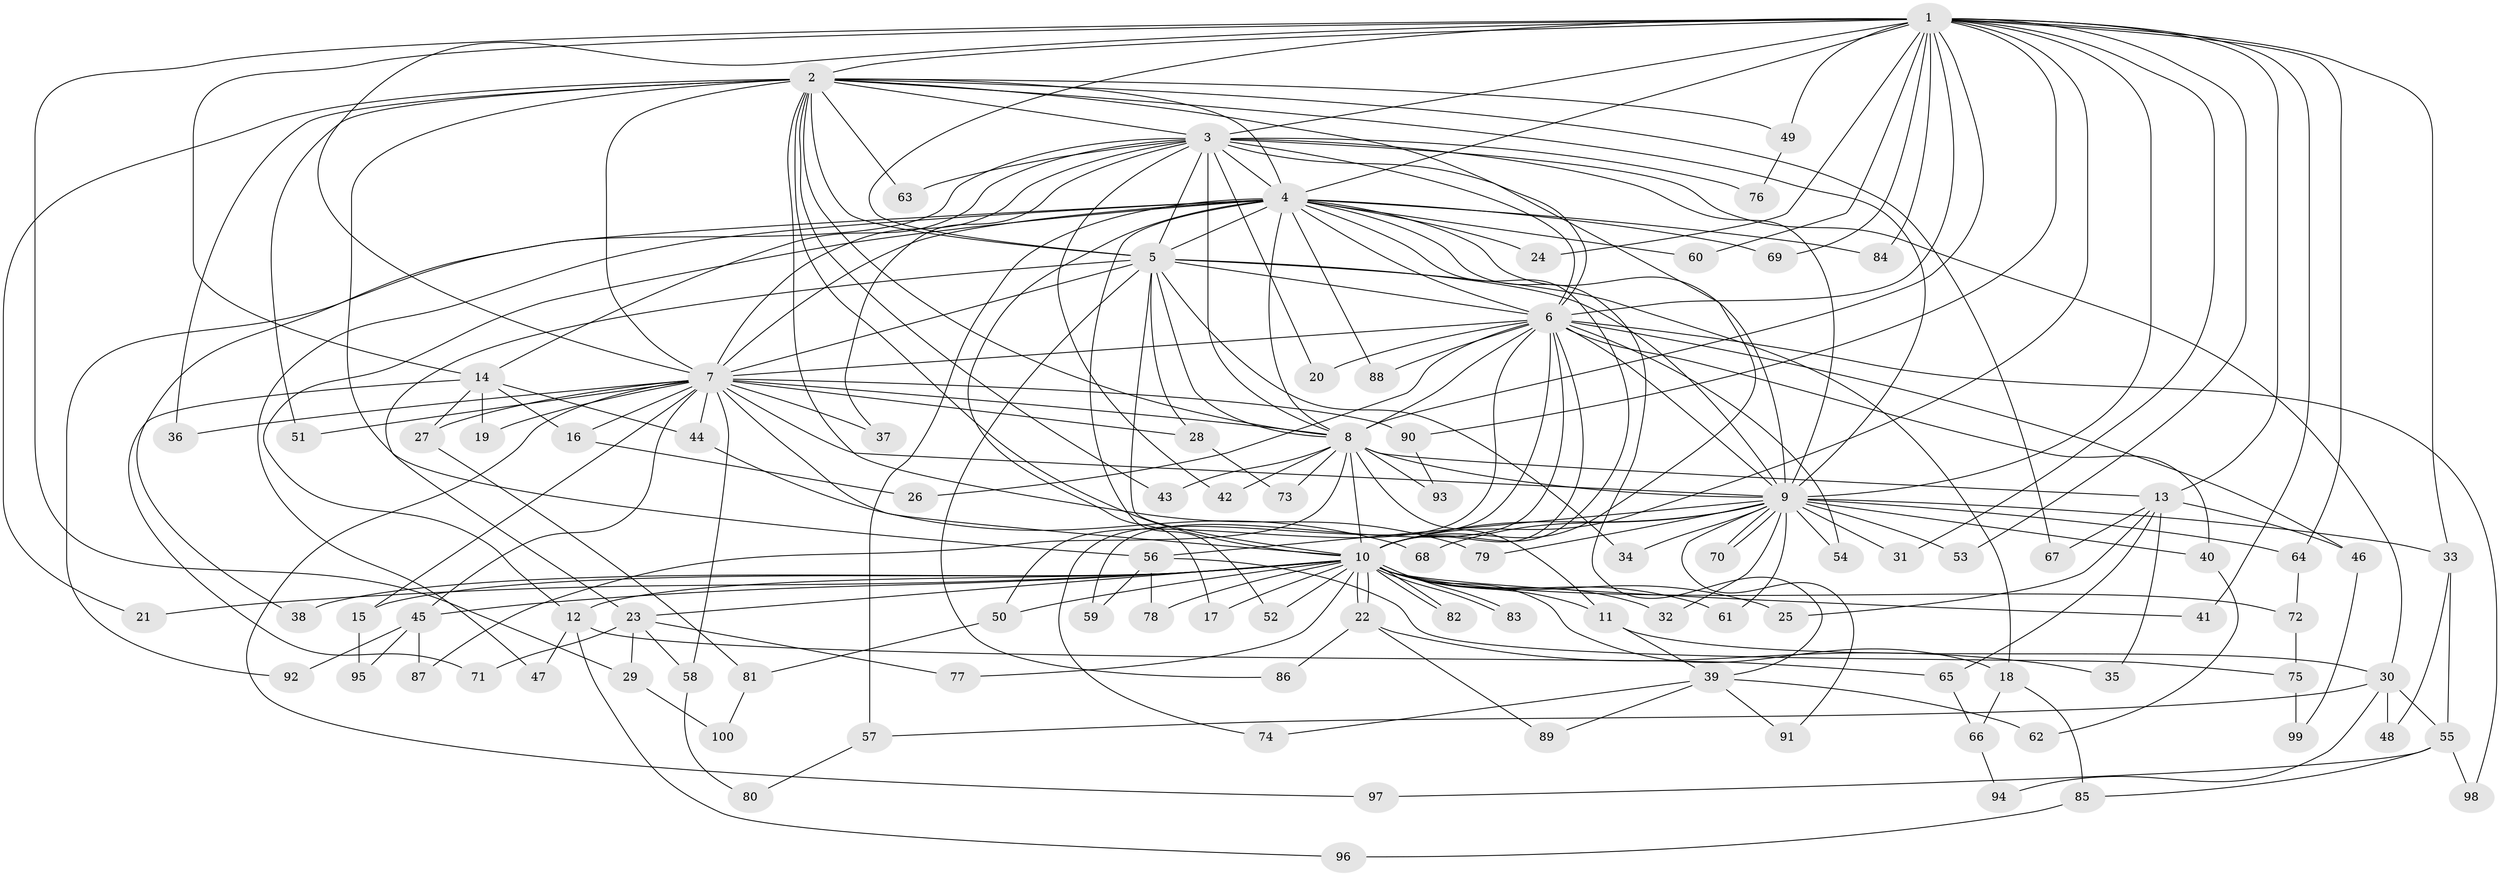 // Generated by graph-tools (version 1.1) at 2025/11/02/21/25 10:11:08]
// undirected, 100 vertices, 225 edges
graph export_dot {
graph [start="1"]
  node [color=gray90,style=filled];
  1;
  2;
  3;
  4;
  5;
  6;
  7;
  8;
  9;
  10;
  11;
  12;
  13;
  14;
  15;
  16;
  17;
  18;
  19;
  20;
  21;
  22;
  23;
  24;
  25;
  26;
  27;
  28;
  29;
  30;
  31;
  32;
  33;
  34;
  35;
  36;
  37;
  38;
  39;
  40;
  41;
  42;
  43;
  44;
  45;
  46;
  47;
  48;
  49;
  50;
  51;
  52;
  53;
  54;
  55;
  56;
  57;
  58;
  59;
  60;
  61;
  62;
  63;
  64;
  65;
  66;
  67;
  68;
  69;
  70;
  71;
  72;
  73;
  74;
  75;
  76;
  77;
  78;
  79;
  80;
  81;
  82;
  83;
  84;
  85;
  86;
  87;
  88;
  89;
  90;
  91;
  92;
  93;
  94;
  95;
  96;
  97;
  98;
  99;
  100;
  1 -- 2;
  1 -- 3;
  1 -- 4;
  1 -- 5;
  1 -- 6;
  1 -- 7;
  1 -- 8;
  1 -- 9;
  1 -- 10;
  1 -- 13;
  1 -- 14;
  1 -- 24;
  1 -- 29;
  1 -- 31;
  1 -- 33;
  1 -- 41;
  1 -- 49;
  1 -- 53;
  1 -- 60;
  1 -- 64;
  1 -- 69;
  1 -- 84;
  1 -- 90;
  2 -- 3;
  2 -- 4;
  2 -- 5;
  2 -- 6;
  2 -- 7;
  2 -- 8;
  2 -- 9;
  2 -- 10;
  2 -- 21;
  2 -- 36;
  2 -- 43;
  2 -- 49;
  2 -- 51;
  2 -- 56;
  2 -- 63;
  2 -- 67;
  2 -- 79;
  3 -- 4;
  3 -- 5;
  3 -- 6;
  3 -- 7;
  3 -- 8;
  3 -- 9;
  3 -- 10;
  3 -- 14;
  3 -- 20;
  3 -- 30;
  3 -- 37;
  3 -- 38;
  3 -- 42;
  3 -- 63;
  3 -- 76;
  4 -- 5;
  4 -- 6;
  4 -- 7;
  4 -- 8;
  4 -- 9;
  4 -- 10;
  4 -- 12;
  4 -- 17;
  4 -- 24;
  4 -- 39;
  4 -- 47;
  4 -- 52;
  4 -- 57;
  4 -- 60;
  4 -- 69;
  4 -- 84;
  4 -- 88;
  4 -- 92;
  5 -- 6;
  5 -- 7;
  5 -- 8;
  5 -- 9;
  5 -- 10;
  5 -- 18;
  5 -- 23;
  5 -- 28;
  5 -- 34;
  5 -- 86;
  6 -- 7;
  6 -- 8;
  6 -- 9;
  6 -- 10;
  6 -- 20;
  6 -- 26;
  6 -- 40;
  6 -- 46;
  6 -- 50;
  6 -- 54;
  6 -- 59;
  6 -- 74;
  6 -- 88;
  6 -- 98;
  7 -- 8;
  7 -- 9;
  7 -- 10;
  7 -- 15;
  7 -- 16;
  7 -- 19;
  7 -- 27;
  7 -- 28;
  7 -- 36;
  7 -- 37;
  7 -- 44;
  7 -- 45;
  7 -- 51;
  7 -- 58;
  7 -- 90;
  7 -- 97;
  8 -- 9;
  8 -- 10;
  8 -- 11;
  8 -- 13;
  8 -- 42;
  8 -- 43;
  8 -- 73;
  8 -- 87;
  8 -- 93;
  9 -- 10;
  9 -- 31;
  9 -- 32;
  9 -- 33;
  9 -- 34;
  9 -- 40;
  9 -- 53;
  9 -- 54;
  9 -- 56;
  9 -- 61;
  9 -- 64;
  9 -- 68;
  9 -- 70;
  9 -- 70;
  9 -- 79;
  9 -- 91;
  10 -- 11;
  10 -- 12;
  10 -- 15;
  10 -- 17;
  10 -- 18;
  10 -- 21;
  10 -- 22;
  10 -- 22;
  10 -- 23;
  10 -- 25;
  10 -- 32;
  10 -- 38;
  10 -- 41;
  10 -- 45;
  10 -- 50;
  10 -- 52;
  10 -- 61;
  10 -- 72;
  10 -- 77;
  10 -- 78;
  10 -- 82;
  10 -- 82;
  10 -- 83;
  10 -- 83;
  11 -- 30;
  11 -- 39;
  12 -- 47;
  12 -- 65;
  12 -- 96;
  13 -- 25;
  13 -- 35;
  13 -- 46;
  13 -- 65;
  13 -- 67;
  14 -- 16;
  14 -- 19;
  14 -- 27;
  14 -- 44;
  14 -- 71;
  15 -- 95;
  16 -- 26;
  18 -- 66;
  18 -- 85;
  22 -- 35;
  22 -- 86;
  22 -- 89;
  23 -- 29;
  23 -- 58;
  23 -- 71;
  23 -- 77;
  27 -- 81;
  28 -- 73;
  29 -- 100;
  30 -- 48;
  30 -- 55;
  30 -- 57;
  30 -- 94;
  33 -- 48;
  33 -- 55;
  39 -- 62;
  39 -- 74;
  39 -- 89;
  39 -- 91;
  40 -- 62;
  44 -- 68;
  45 -- 87;
  45 -- 92;
  45 -- 95;
  46 -- 99;
  49 -- 76;
  50 -- 81;
  55 -- 85;
  55 -- 97;
  55 -- 98;
  56 -- 59;
  56 -- 75;
  56 -- 78;
  57 -- 80;
  58 -- 80;
  64 -- 72;
  65 -- 66;
  66 -- 94;
  72 -- 75;
  75 -- 99;
  81 -- 100;
  85 -- 96;
  90 -- 93;
}
